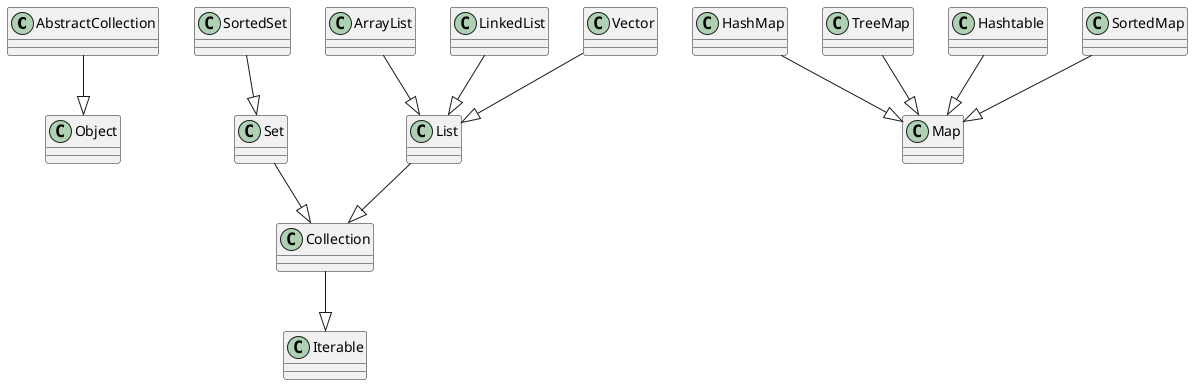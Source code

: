 @startuml

AbstractCollection --|> Object

Collection --|> Iterable

Set --|> Collection
SortedSet --|> Set
List --|> Collection

ArrayList --|> List
LinkedList --|> List
Vector --|> List

HashMap --|> Map
TreeMap --|> Map
Hashtable --|> Map
SortedMap --|> Map

@enduml
